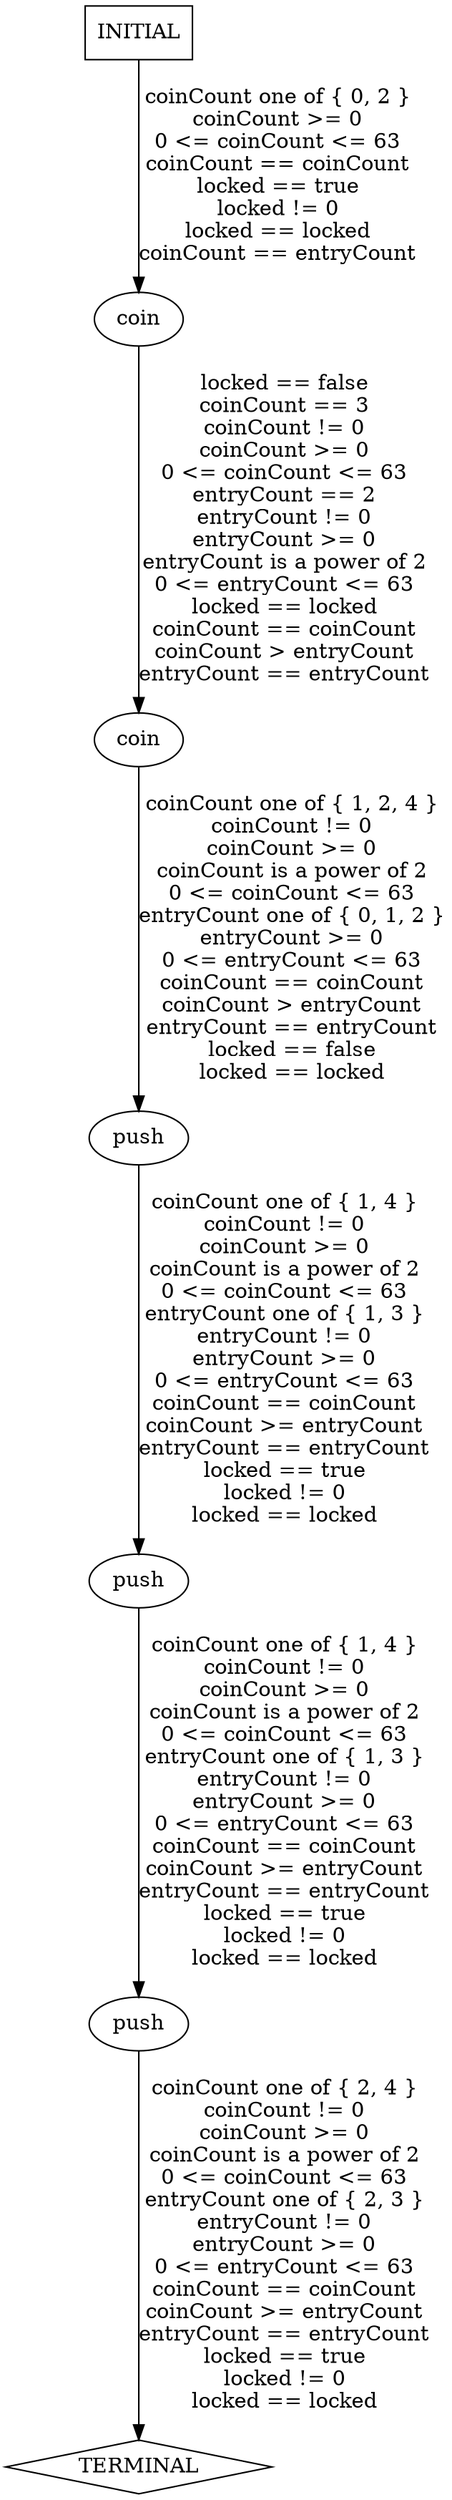 digraph {
  0 [label="coin"];
  1 [label="coin"];
  2 [label="push"];
  3 [label="push"];
  4 [label="push"];
  5 [label="TERMINAL",shape=diamond];
  6 [label="INITIAL",shape=box];
0->1 [label="locked == false\ncoinCount == 3\ncoinCount != 0\ncoinCount >= 0\n0 <= coinCount <= 63\nentryCount == 2\nentryCount != 0\nentryCount >= 0\nentryCount is a power of 2\n0 <= entryCount <= 63\nlocked == locked\ncoinCount == coinCount\ncoinCount > entryCount\nentryCount == entryCount",];
1->2 [label="coinCount one of { 1, 2, 4 }\ncoinCount != 0\ncoinCount >= 0\ncoinCount is a power of 2\n0 <= coinCount <= 63\nentryCount one of { 0, 1, 2 }\nentryCount >= 0\n0 <= entryCount <= 63\ncoinCount == coinCount\ncoinCount > entryCount\nentryCount == entryCount\nlocked == false\nlocked == locked",];
2->3 [label="coinCount one of { 1, 4 }\ncoinCount != 0\ncoinCount >= 0\ncoinCount is a power of 2\n0 <= coinCount <= 63\nentryCount one of { 1, 3 }\nentryCount != 0\nentryCount >= 0\n0 <= entryCount <= 63\ncoinCount == coinCount\ncoinCount >= entryCount\nentryCount == entryCount\nlocked == true\nlocked != 0\nlocked == locked",];
3->4 [label="coinCount one of { 1, 4 }\ncoinCount != 0\ncoinCount >= 0\ncoinCount is a power of 2\n0 <= coinCount <= 63\nentryCount one of { 1, 3 }\nentryCount != 0\nentryCount >= 0\n0 <= entryCount <= 63\ncoinCount == coinCount\ncoinCount >= entryCount\nentryCount == entryCount\nlocked == true\nlocked != 0\nlocked == locked",];
4->5 [label="coinCount one of { 2, 4 }\ncoinCount != 0\ncoinCount >= 0\ncoinCount is a power of 2\n0 <= coinCount <= 63\nentryCount one of { 2, 3 }\nentryCount != 0\nentryCount >= 0\n0 <= entryCount <= 63\ncoinCount == coinCount\ncoinCount >= entryCount\nentryCount == entryCount\nlocked == true\nlocked != 0\nlocked == locked",];
6->0 [label="coinCount one of { 0, 2 }\ncoinCount >= 0\n0 <= coinCount <= 63\ncoinCount == coinCount\nlocked == true\nlocked != 0\nlocked == locked\ncoinCount == entryCount",];
} // digraph {

